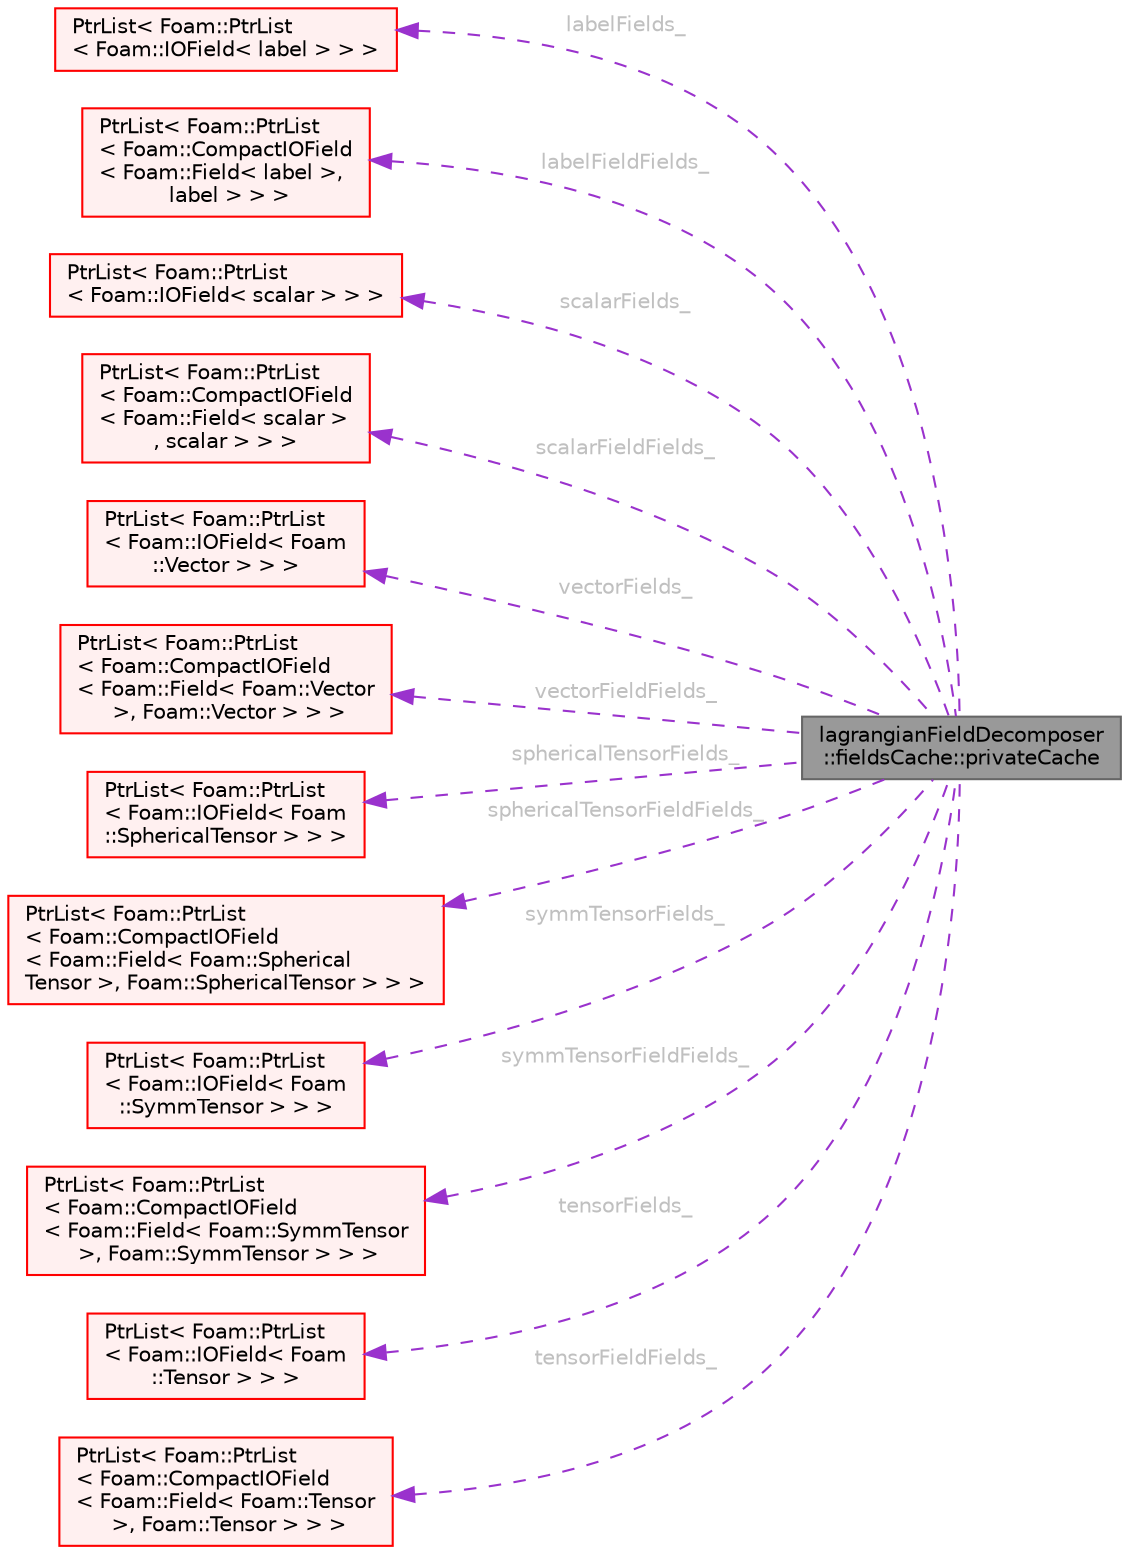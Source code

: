 digraph "lagrangianFieldDecomposer::fieldsCache::privateCache"
{
 // LATEX_PDF_SIZE
  bgcolor="transparent";
  edge [fontname=Helvetica,fontsize=10,labelfontname=Helvetica,labelfontsize=10];
  node [fontname=Helvetica,fontsize=10,shape=box,height=0.2,width=0.4];
  rankdir="LR";
  Node1 [id="Node000001",label="lagrangianFieldDecomposer\l::fieldsCache::privateCache",height=0.2,width=0.4,color="gray40", fillcolor="grey60", style="filled", fontcolor="black",tooltip=" "];
  Node2 -> Node1 [id="edge1_Node000001_Node000002",dir="back",color="darkorchid3",style="dashed",tooltip=" ",label=" labelFields_",fontcolor="grey" ];
  Node2 [id="Node000002",label="PtrList\< Foam::PtrList\l\< Foam::IOField\< label \> \> \>",height=0.2,width=0.4,color="red", fillcolor="#FFF0F0", style="filled",URL="$classFoam_1_1PtrList.html",tooltip=" "];
  Node6 -> Node1 [id="edge2_Node000001_Node000006",dir="back",color="darkorchid3",style="dashed",tooltip=" ",label=" labelFieldFields_",fontcolor="grey" ];
  Node6 [id="Node000006",label="PtrList\< Foam::PtrList\l\< Foam::CompactIOField\l\< Foam::Field\< label \>,\l label \> \> \>",height=0.2,width=0.4,color="red", fillcolor="#FFF0F0", style="filled",URL="$classFoam_1_1PtrList.html",tooltip=" "];
  Node8 -> Node1 [id="edge3_Node000001_Node000008",dir="back",color="darkorchid3",style="dashed",tooltip=" ",label=" scalarFields_",fontcolor="grey" ];
  Node8 [id="Node000008",label="PtrList\< Foam::PtrList\l\< Foam::IOField\< scalar \> \> \>",height=0.2,width=0.4,color="red", fillcolor="#FFF0F0", style="filled",URL="$classFoam_1_1PtrList.html",tooltip=" "];
  Node10 -> Node1 [id="edge4_Node000001_Node000010",dir="back",color="darkorchid3",style="dashed",tooltip=" ",label=" scalarFieldFields_",fontcolor="grey" ];
  Node10 [id="Node000010",label="PtrList\< Foam::PtrList\l\< Foam::CompactIOField\l\< Foam::Field\< scalar \>\l, scalar \> \> \>",height=0.2,width=0.4,color="red", fillcolor="#FFF0F0", style="filled",URL="$classFoam_1_1PtrList.html",tooltip=" "];
  Node12 -> Node1 [id="edge5_Node000001_Node000012",dir="back",color="darkorchid3",style="dashed",tooltip=" ",label=" vectorFields_",fontcolor="grey" ];
  Node12 [id="Node000012",label="PtrList\< Foam::PtrList\l\< Foam::IOField\< Foam\l::Vector \> \> \>",height=0.2,width=0.4,color="red", fillcolor="#FFF0F0", style="filled",URL="$classFoam_1_1PtrList.html",tooltip=" "];
  Node14 -> Node1 [id="edge6_Node000001_Node000014",dir="back",color="darkorchid3",style="dashed",tooltip=" ",label=" vectorFieldFields_",fontcolor="grey" ];
  Node14 [id="Node000014",label="PtrList\< Foam::PtrList\l\< Foam::CompactIOField\l\< Foam::Field\< Foam::Vector\l \>, Foam::Vector \> \> \>",height=0.2,width=0.4,color="red", fillcolor="#FFF0F0", style="filled",URL="$classFoam_1_1PtrList.html",tooltip=" "];
  Node16 -> Node1 [id="edge7_Node000001_Node000016",dir="back",color="darkorchid3",style="dashed",tooltip=" ",label=" sphericalTensorFields_",fontcolor="grey" ];
  Node16 [id="Node000016",label="PtrList\< Foam::PtrList\l\< Foam::IOField\< Foam\l::SphericalTensor \> \> \>",height=0.2,width=0.4,color="red", fillcolor="#FFF0F0", style="filled",URL="$classFoam_1_1PtrList.html",tooltip=" "];
  Node18 -> Node1 [id="edge8_Node000001_Node000018",dir="back",color="darkorchid3",style="dashed",tooltip=" ",label=" sphericalTensorFieldFields_",fontcolor="grey" ];
  Node18 [id="Node000018",label="PtrList\< Foam::PtrList\l\< Foam::CompactIOField\l\< Foam::Field\< Foam::Spherical\lTensor \>, Foam::SphericalTensor \> \> \>",height=0.2,width=0.4,color="red", fillcolor="#FFF0F0", style="filled",URL="$classFoam_1_1PtrList.html",tooltip=" "];
  Node20 -> Node1 [id="edge9_Node000001_Node000020",dir="back",color="darkorchid3",style="dashed",tooltip=" ",label=" symmTensorFields_",fontcolor="grey" ];
  Node20 [id="Node000020",label="PtrList\< Foam::PtrList\l\< Foam::IOField\< Foam\l::SymmTensor \> \> \>",height=0.2,width=0.4,color="red", fillcolor="#FFF0F0", style="filled",URL="$classFoam_1_1PtrList.html",tooltip=" "];
  Node22 -> Node1 [id="edge10_Node000001_Node000022",dir="back",color="darkorchid3",style="dashed",tooltip=" ",label=" symmTensorFieldFields_",fontcolor="grey" ];
  Node22 [id="Node000022",label="PtrList\< Foam::PtrList\l\< Foam::CompactIOField\l\< Foam::Field\< Foam::SymmTensor\l \>, Foam::SymmTensor \> \> \>",height=0.2,width=0.4,color="red", fillcolor="#FFF0F0", style="filled",URL="$classFoam_1_1PtrList.html",tooltip=" "];
  Node24 -> Node1 [id="edge11_Node000001_Node000024",dir="back",color="darkorchid3",style="dashed",tooltip=" ",label=" tensorFields_",fontcolor="grey" ];
  Node24 [id="Node000024",label="PtrList\< Foam::PtrList\l\< Foam::IOField\< Foam\l::Tensor \> \> \>",height=0.2,width=0.4,color="red", fillcolor="#FFF0F0", style="filled",URL="$classFoam_1_1PtrList.html",tooltip=" "];
  Node26 -> Node1 [id="edge12_Node000001_Node000026",dir="back",color="darkorchid3",style="dashed",tooltip=" ",label=" tensorFieldFields_",fontcolor="grey" ];
  Node26 [id="Node000026",label="PtrList\< Foam::PtrList\l\< Foam::CompactIOField\l\< Foam::Field\< Foam::Tensor\l \>, Foam::Tensor \> \> \>",height=0.2,width=0.4,color="red", fillcolor="#FFF0F0", style="filled",URL="$classFoam_1_1PtrList.html",tooltip=" "];
}
